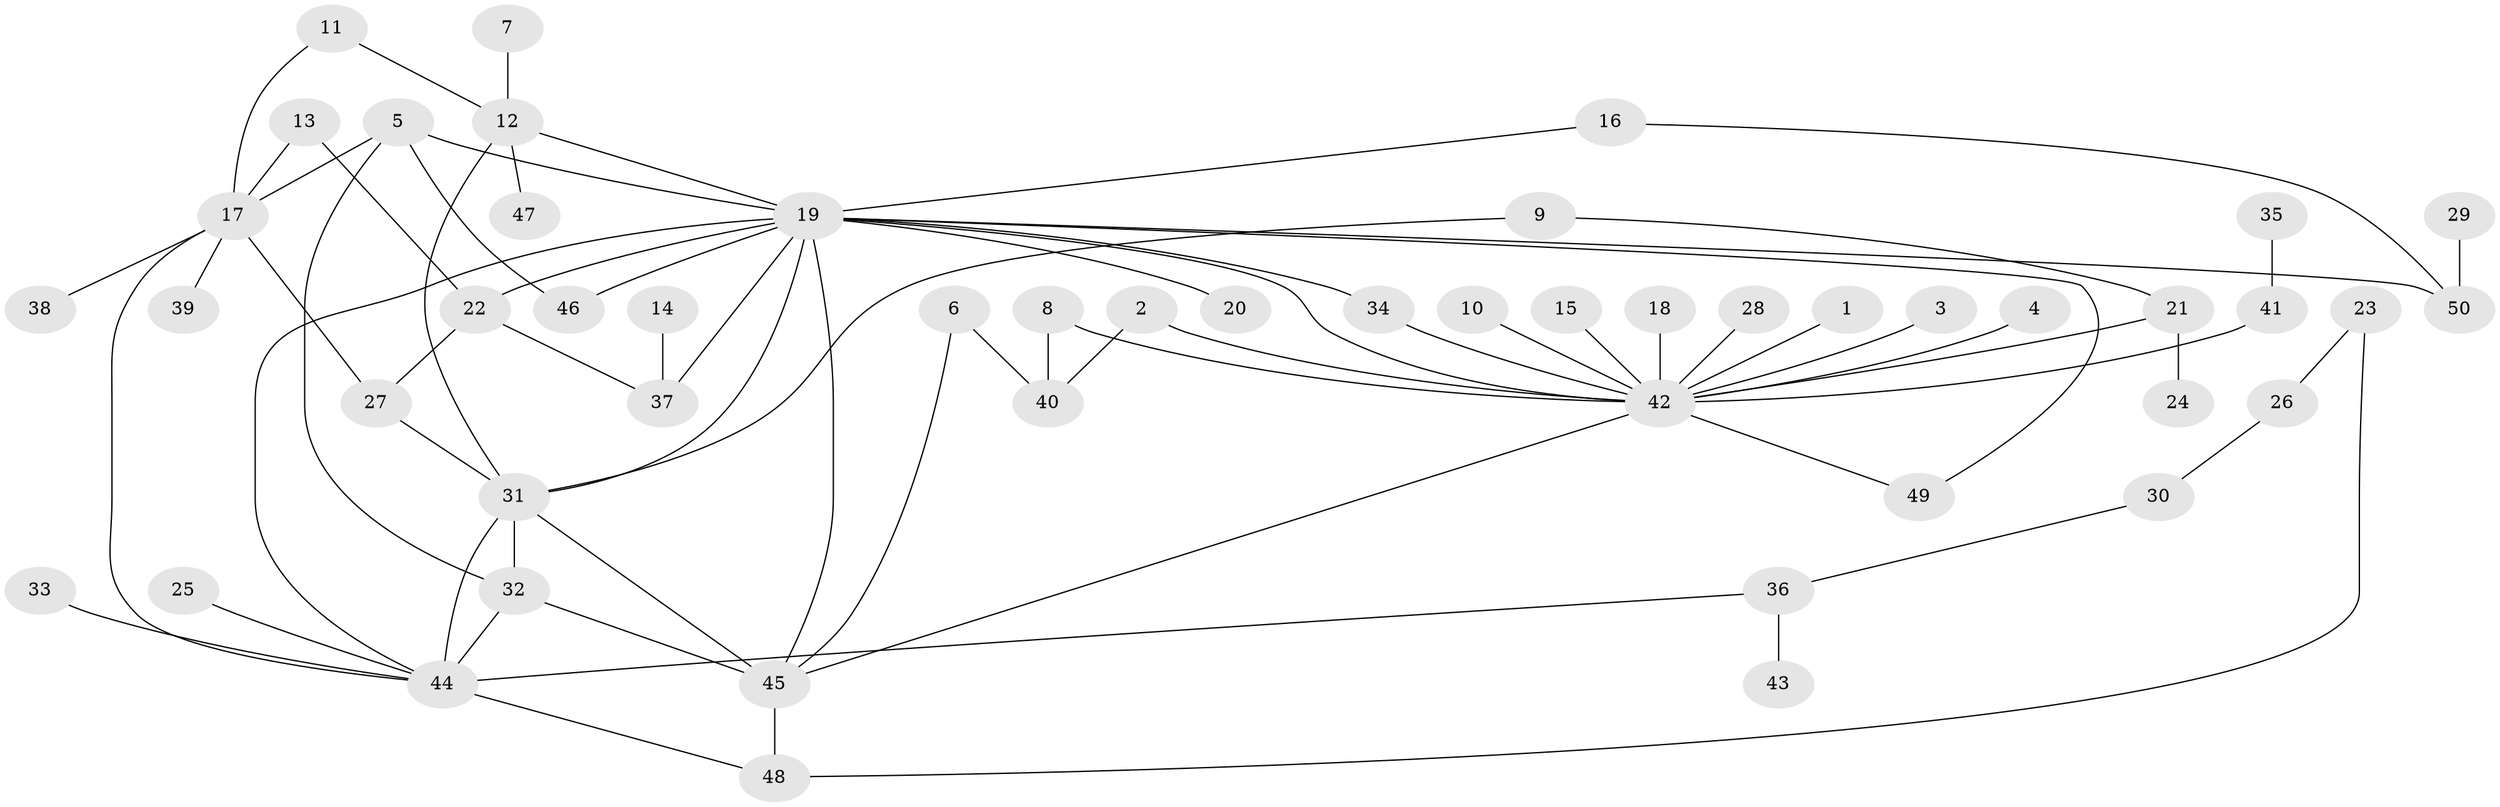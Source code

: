 // original degree distribution, {10: 0.010101010101010102, 3: 0.08080808080808081, 19: 0.010101010101010102, 18: 0.010101010101010102, 2: 0.2727272727272727, 1: 0.46464646464646464, 9: 0.030303030303030304, 5: 0.020202020202020204, 6: 0.030303030303030304, 4: 0.0707070707070707}
// Generated by graph-tools (version 1.1) at 2025/01/03/09/25 03:01:39]
// undirected, 50 vertices, 71 edges
graph export_dot {
graph [start="1"]
  node [color=gray90,style=filled];
  1;
  2;
  3;
  4;
  5;
  6;
  7;
  8;
  9;
  10;
  11;
  12;
  13;
  14;
  15;
  16;
  17;
  18;
  19;
  20;
  21;
  22;
  23;
  24;
  25;
  26;
  27;
  28;
  29;
  30;
  31;
  32;
  33;
  34;
  35;
  36;
  37;
  38;
  39;
  40;
  41;
  42;
  43;
  44;
  45;
  46;
  47;
  48;
  49;
  50;
  1 -- 42 [weight=1.0];
  2 -- 40 [weight=1.0];
  2 -- 42 [weight=1.0];
  3 -- 42 [weight=1.0];
  4 -- 42 [weight=1.0];
  5 -- 17 [weight=2.0];
  5 -- 19 [weight=1.0];
  5 -- 32 [weight=1.0];
  5 -- 46 [weight=1.0];
  6 -- 40 [weight=1.0];
  6 -- 45 [weight=1.0];
  7 -- 12 [weight=1.0];
  8 -- 40 [weight=1.0];
  8 -- 42 [weight=1.0];
  9 -- 21 [weight=1.0];
  9 -- 31 [weight=1.0];
  10 -- 42 [weight=1.0];
  11 -- 12 [weight=1.0];
  11 -- 17 [weight=1.0];
  12 -- 19 [weight=1.0];
  12 -- 31 [weight=1.0];
  12 -- 47 [weight=1.0];
  13 -- 17 [weight=1.0];
  13 -- 22 [weight=1.0];
  14 -- 37 [weight=1.0];
  15 -- 42 [weight=1.0];
  16 -- 19 [weight=1.0];
  16 -- 50 [weight=1.0];
  17 -- 27 [weight=1.0];
  17 -- 38 [weight=1.0];
  17 -- 39 [weight=1.0];
  17 -- 44 [weight=1.0];
  18 -- 42 [weight=1.0];
  19 -- 20 [weight=1.0];
  19 -- 22 [weight=1.0];
  19 -- 31 [weight=1.0];
  19 -- 34 [weight=1.0];
  19 -- 37 [weight=1.0];
  19 -- 42 [weight=1.0];
  19 -- 44 [weight=1.0];
  19 -- 45 [weight=1.0];
  19 -- 46 [weight=1.0];
  19 -- 49 [weight=1.0];
  19 -- 50 [weight=1.0];
  21 -- 24 [weight=1.0];
  21 -- 42 [weight=1.0];
  22 -- 27 [weight=1.0];
  22 -- 37 [weight=1.0];
  23 -- 26 [weight=1.0];
  23 -- 48 [weight=1.0];
  25 -- 44 [weight=1.0];
  26 -- 30 [weight=1.0];
  27 -- 31 [weight=1.0];
  28 -- 42 [weight=1.0];
  29 -- 50 [weight=1.0];
  30 -- 36 [weight=1.0];
  31 -- 32 [weight=1.0];
  31 -- 44 [weight=2.0];
  31 -- 45 [weight=2.0];
  32 -- 44 [weight=1.0];
  32 -- 45 [weight=1.0];
  33 -- 44 [weight=1.0];
  34 -- 42 [weight=1.0];
  35 -- 41 [weight=1.0];
  36 -- 43 [weight=1.0];
  36 -- 44 [weight=1.0];
  41 -- 42 [weight=1.0];
  42 -- 45 [weight=1.0];
  42 -- 49 [weight=1.0];
  44 -- 48 [weight=1.0];
  45 -- 48 [weight=2.0];
}
